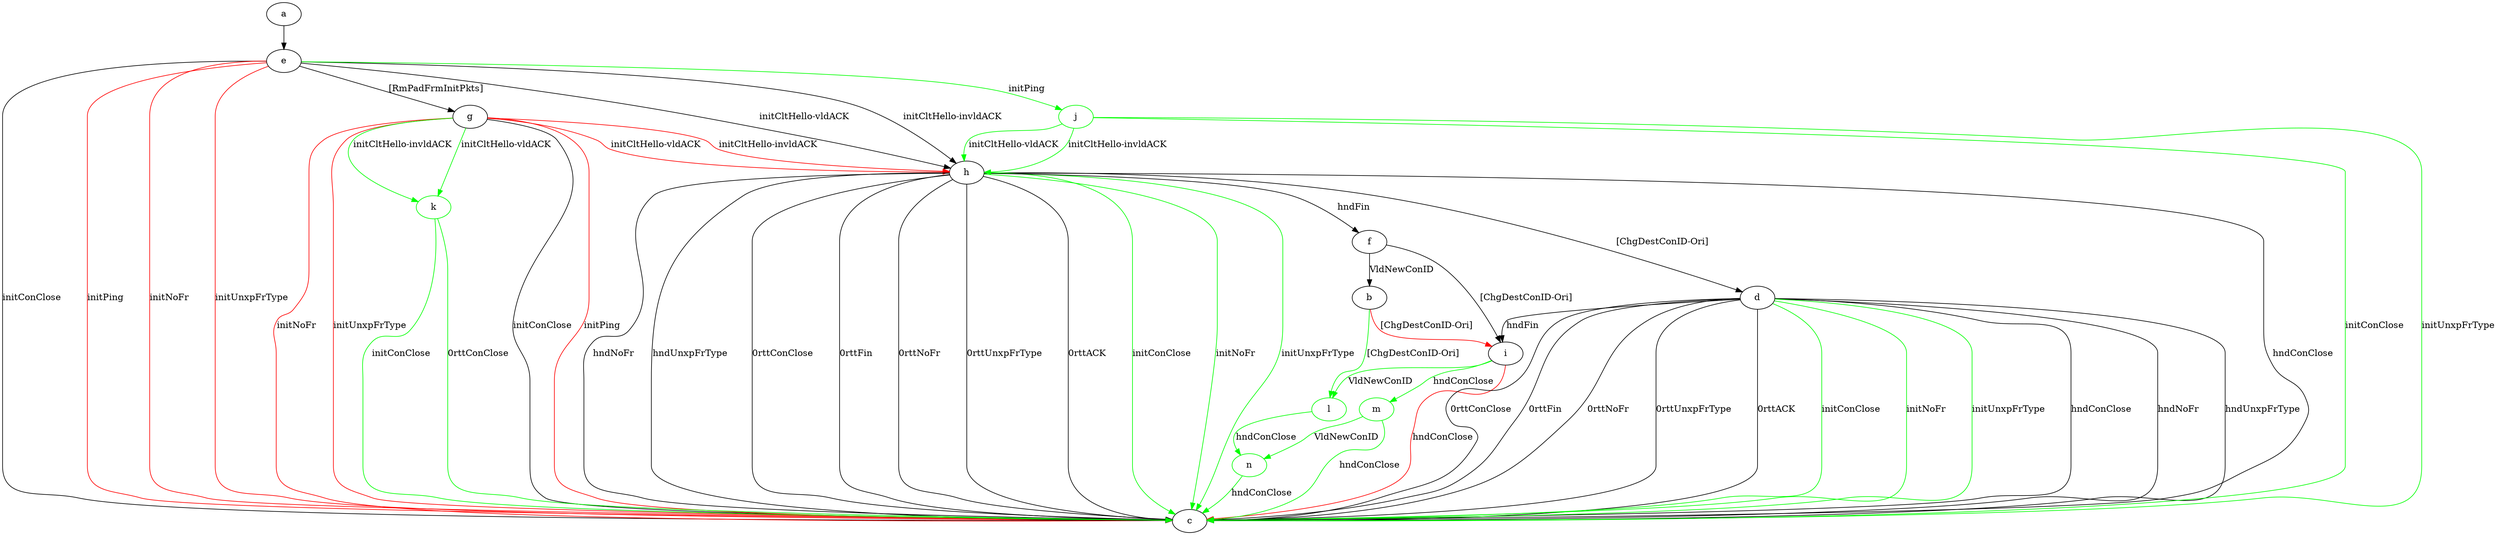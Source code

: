 digraph "" {
	a -> e	[key=0];
	b -> i	[key=0,
		color=red,
		label="[ChgDestConID-Ori] "];
	l	[color=green];
	b -> l	[key=0,
		color=green,
		label="[ChgDestConID-Ori] "];
	d -> c	[key=0,
		label="hndConClose "];
	d -> c	[key=1,
		label="hndNoFr "];
	d -> c	[key=2,
		label="hndUnxpFrType "];
	d -> c	[key=3,
		label="0rttConClose "];
	d -> c	[key=4,
		label="0rttFin "];
	d -> c	[key=5,
		label="0rttNoFr "];
	d -> c	[key=6,
		label="0rttUnxpFrType "];
	d -> c	[key=7,
		label="0rttACK "];
	d -> c	[key=8,
		color=green,
		label="initConClose "];
	d -> c	[key=9,
		color=green,
		label="initNoFr "];
	d -> c	[key=10,
		color=green,
		label="initUnxpFrType "];
	d -> i	[key=0,
		label="hndFin "];
	e -> c	[key=0,
		label="initConClose "];
	e -> c	[key=1,
		color=red,
		label="initPing "];
	e -> c	[key=2,
		color=red,
		label="initNoFr "];
	e -> c	[key=3,
		color=red,
		label="initUnxpFrType "];
	e -> g	[key=0,
		label="[RmPadFrmInitPkts] "];
	e -> h	[key=0,
		label="initCltHello-vldACK "];
	e -> h	[key=1,
		label="initCltHello-invldACK "];
	j	[color=green];
	e -> j	[key=0,
		color=green,
		label="initPing "];
	f -> b	[key=0,
		label="VldNewConID "];
	f -> i	[key=0,
		label="[ChgDestConID-Ori] "];
	g -> c	[key=0,
		label="initConClose "];
	g -> c	[key=1,
		color=red,
		label="initPing "];
	g -> c	[key=2,
		color=red,
		label="initNoFr "];
	g -> c	[key=3,
		color=red,
		label="initUnxpFrType "];
	g -> h	[key=0,
		color=red,
		label="initCltHello-vldACK "];
	g -> h	[key=1,
		color=red,
		label="initCltHello-invldACK "];
	k	[color=green];
	g -> k	[key=0,
		color=green,
		label="initCltHello-vldACK "];
	g -> k	[key=1,
		color=green,
		label="initCltHello-invldACK "];
	h -> c	[key=0,
		label="hndConClose "];
	h -> c	[key=1,
		label="hndNoFr "];
	h -> c	[key=2,
		label="hndUnxpFrType "];
	h -> c	[key=3,
		label="0rttConClose "];
	h -> c	[key=4,
		label="0rttFin "];
	h -> c	[key=5,
		label="0rttNoFr "];
	h -> c	[key=6,
		label="0rttUnxpFrType "];
	h -> c	[key=7,
		label="0rttACK "];
	h -> c	[key=8,
		color=green,
		label="initConClose "];
	h -> c	[key=9,
		color=green,
		label="initNoFr "];
	h -> c	[key=10,
		color=green,
		label="initUnxpFrType "];
	h -> d	[key=0,
		label="[ChgDestConID-Ori] "];
	h -> f	[key=0,
		label="hndFin "];
	i -> c	[key=0,
		color=red,
		label="hndConClose "];
	i -> l	[key=0,
		color=green,
		label="VldNewConID "];
	m	[color=green];
	i -> m	[key=0,
		color=green,
		label="hndConClose "];
	j -> c	[key=0,
		color=green,
		label="initConClose "];
	j -> c	[key=1,
		color=green,
		label="initUnxpFrType "];
	j -> h	[key=0,
		color=green,
		label="initCltHello-vldACK "];
	j -> h	[key=1,
		color=green,
		label="initCltHello-invldACK "];
	k -> c	[key=0,
		color=green,
		label="initConClose "];
	k -> c	[key=1,
		color=green,
		label="0rttConClose "];
	n	[color=green];
	l -> n	[key=0,
		color=green,
		label="hndConClose "];
	m -> c	[key=0,
		color=green,
		label="hndConClose "];
	m -> n	[key=0,
		color=green,
		label="VldNewConID "];
	n -> c	[key=0,
		color=green,
		label="hndConClose "];
}
